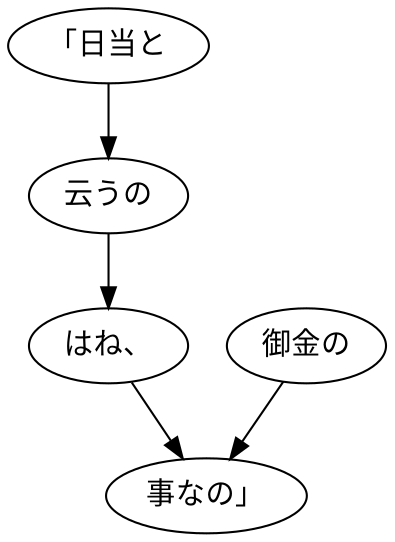 digraph graph6907 {
	node0 [label="「日当と"];
	node1 [label="云うの"];
	node2 [label="はね、"];
	node3 [label="御金の"];
	node4 [label="事なの」"];
	node0 -> node1;
	node1 -> node2;
	node2 -> node4;
	node3 -> node4;
}
